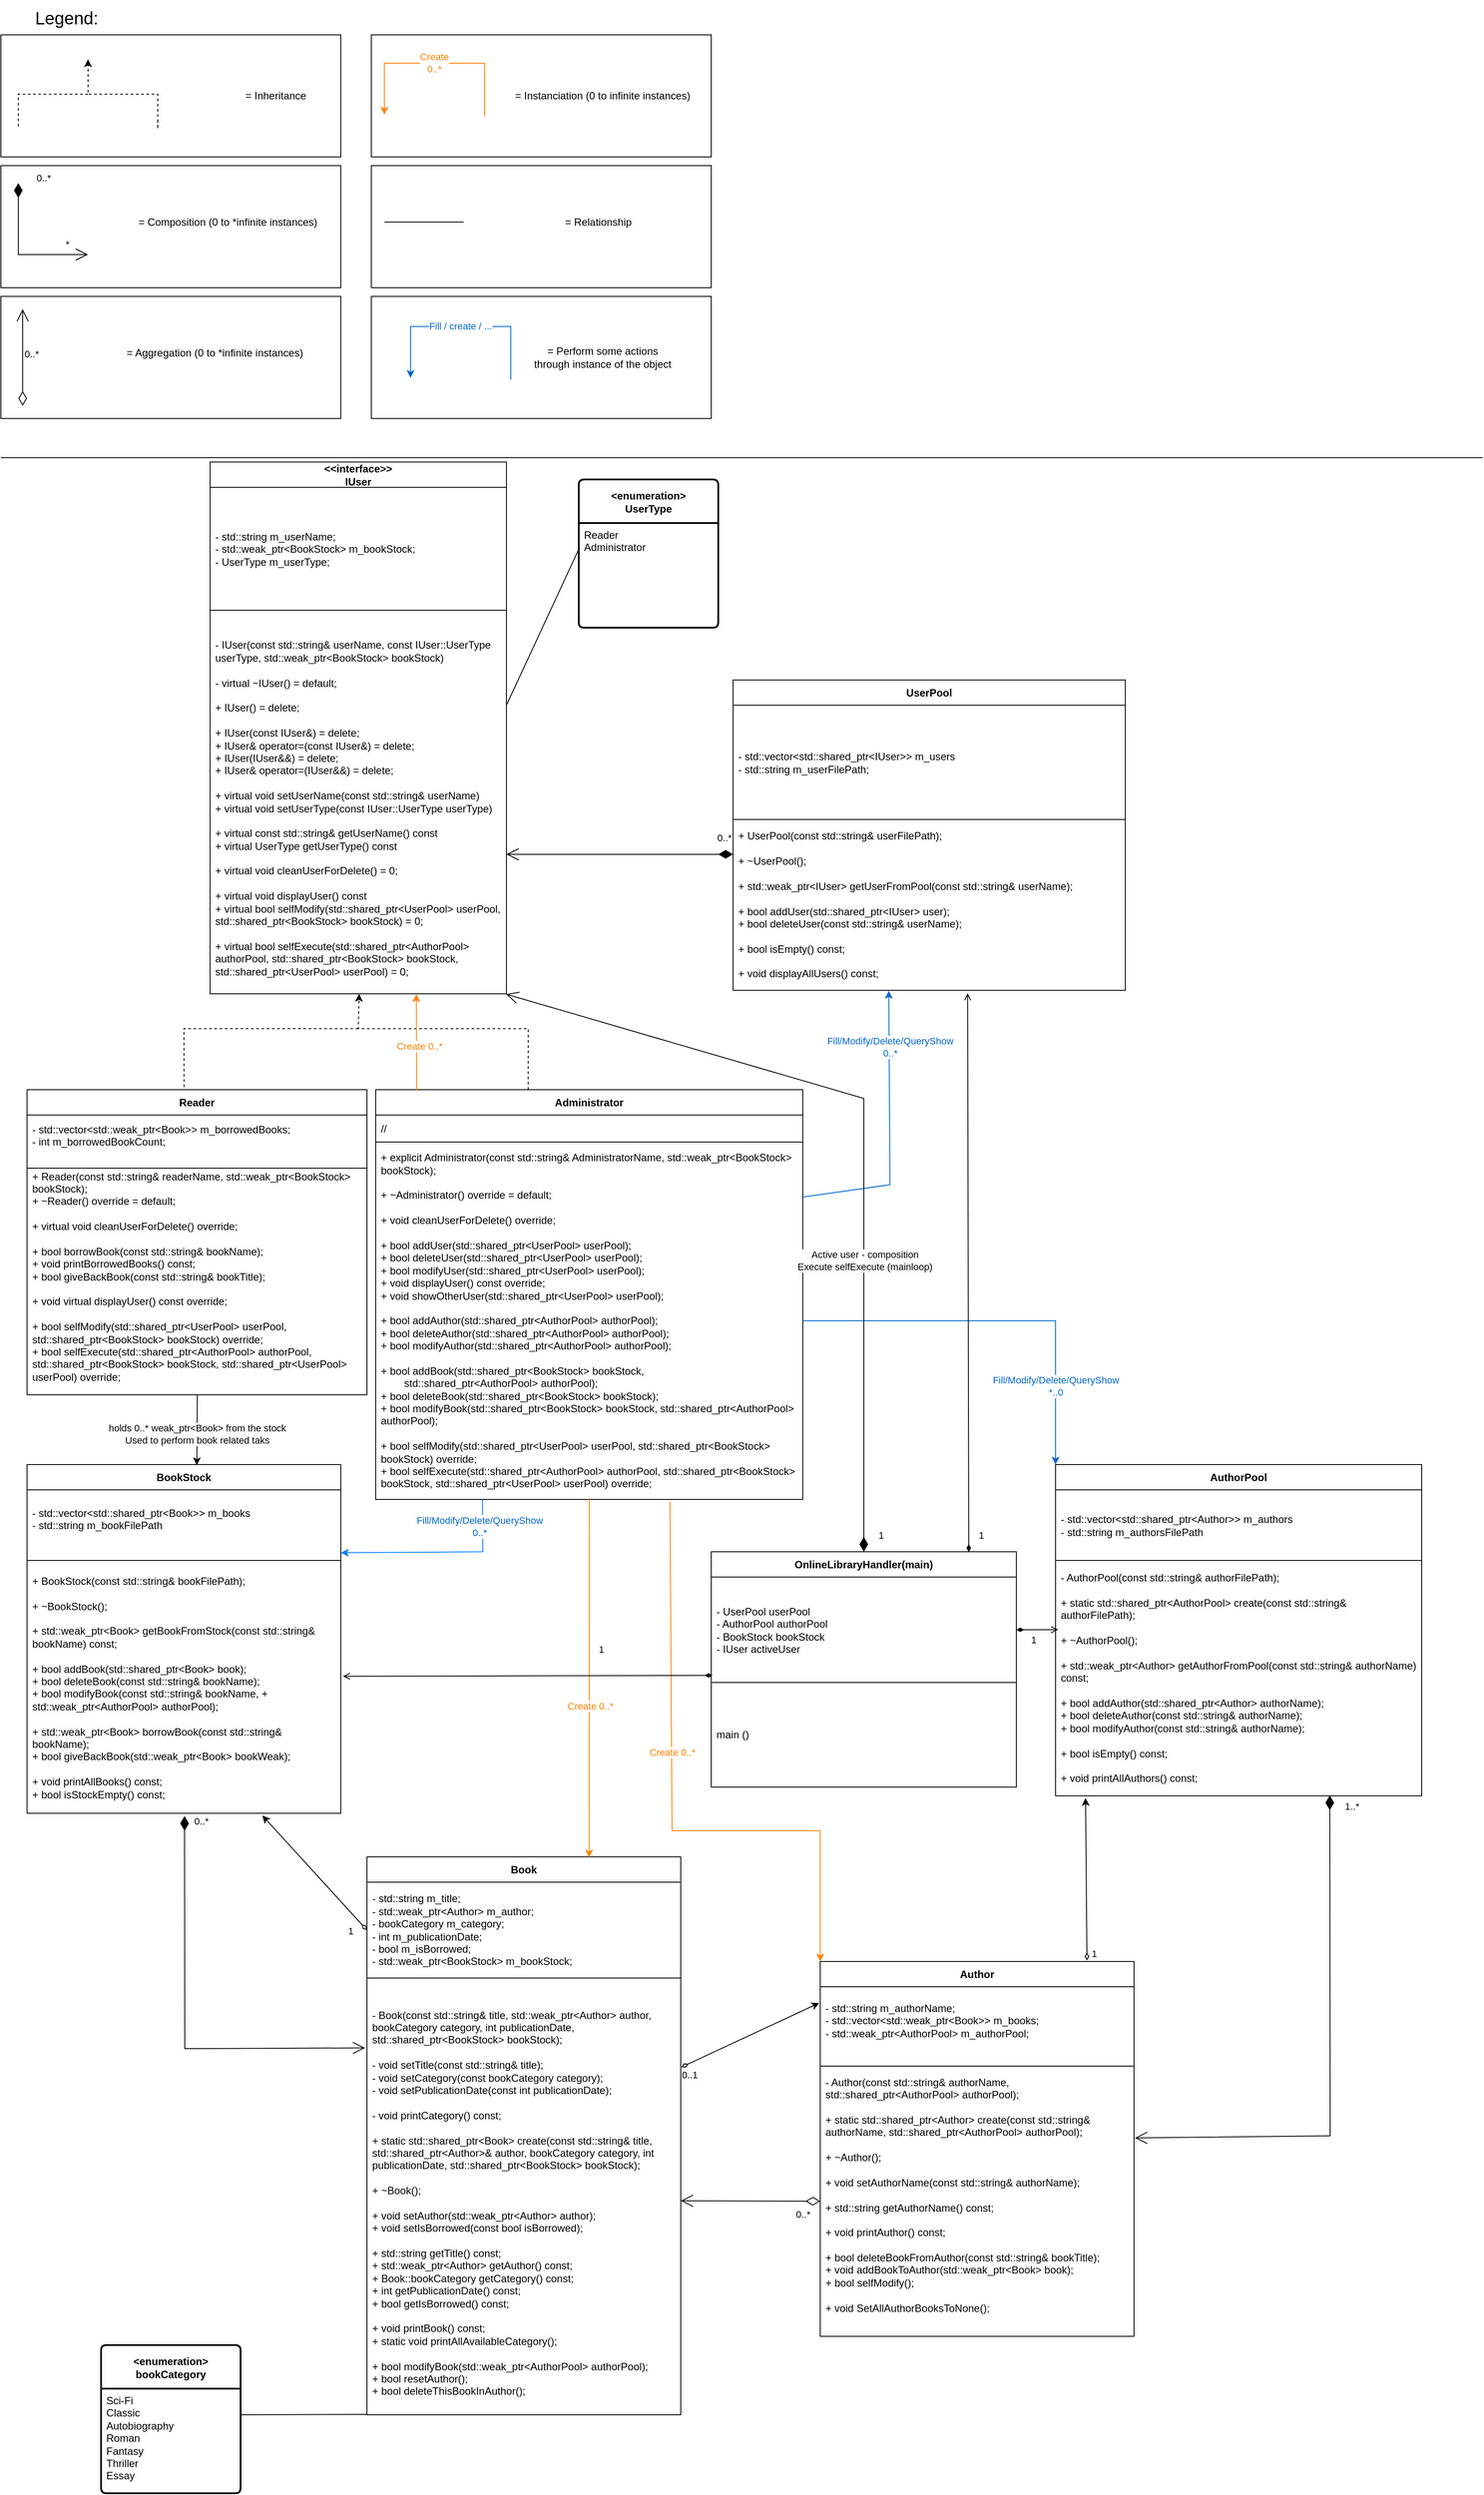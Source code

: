 <mxfile version="28.1.2">
  <diagram name="Page-1" id="cnl19Zu05ogIa-8aHU8F">
    <mxGraphModel dx="872" dy="2024" grid="1" gridSize="10" guides="1" tooltips="1" connect="1" arrows="1" fold="1" page="1" pageScale="1" pageWidth="850" pageHeight="1100" math="0" shadow="0">
      <root>
        <mxCell id="0" />
        <mxCell id="1" parent="0" />
        <mxCell id="HNg3gGWHc3ooryUhJboP-114" value="" style="rounded=0;whiteSpace=wrap;html=1;" parent="1" vertex="1">
          <mxGeometry x="850" y="-760" width="390" height="140" as="geometry" />
        </mxCell>
        <mxCell id="HNg3gGWHc3ooryUhJboP-102" value="" style="rounded=0;whiteSpace=wrap;html=1;" parent="1" vertex="1">
          <mxGeometry x="850" y="-910" width="390" height="140" as="geometry" />
        </mxCell>
        <mxCell id="HNg3gGWHc3ooryUhJboP-97" value="" style="rounded=0;whiteSpace=wrap;html=1;" parent="1" vertex="1">
          <mxGeometry x="1275" y="-1060" width="390" height="140" as="geometry" />
        </mxCell>
        <mxCell id="HNg3gGWHc3ooryUhJboP-95" value="" style="rounded=0;whiteSpace=wrap;html=1;" parent="1" vertex="1">
          <mxGeometry x="850" y="-1060" width="390" height="140" as="geometry" />
        </mxCell>
        <mxCell id="HNg3gGWHc3ooryUhJboP-1" value="Book" style="swimlane;fontStyle=1;align=center;verticalAlign=middle;childLayout=stackLayout;horizontal=1;startSize=29;horizontalStack=0;resizeParent=1;resizeParentMax=0;resizeLast=0;collapsible=0;marginBottom=0;html=1;whiteSpace=wrap;" parent="1" vertex="1">
          <mxGeometry x="1270" y="1030" width="360" height="640" as="geometry" />
        </mxCell>
        <mxCell id="HNg3gGWHc3ooryUhJboP-2" value="&lt;div&gt;&lt;span style=&quot;white-space: normal;&quot;&gt;- std::string m_title;&lt;/span&gt;&lt;/div&gt;&lt;div&gt;&lt;span style=&quot;white-space: normal;&quot;&gt;- std::weak_ptr&amp;lt;Author&amp;gt; m_author;&lt;/span&gt;&lt;/div&gt;&lt;div&gt;&lt;span style=&quot;white-space: normal;&quot;&gt;- bookCategory m_category;&lt;/span&gt;&lt;/div&gt;&lt;div&gt;&lt;span style=&quot;white-space: normal;&quot;&gt;- int m_publicationDate;&lt;/span&gt;&lt;/div&gt;&lt;div&gt;&lt;span style=&quot;white-space: normal;&quot;&gt;- bool m_isBorrowed;&lt;/span&gt;&lt;/div&gt;&lt;div&gt;&lt;span style=&quot;white-space: normal;&quot;&gt;- std::weak_ptr&amp;lt;BookStock&amp;gt; m_bookStock;&lt;/span&gt;&lt;/div&gt;" style="text;html=1;strokeColor=default;fillColor=none;align=left;verticalAlign=middle;spacingLeft=4;spacingRight=4;overflow=hidden;rotatable=0;points=[[0,0.5],[1,0.5]];portConstraint=eastwest;whiteSpace=wrap;" parent="HNg3gGWHc3ooryUhJboP-1" vertex="1">
          <mxGeometry y="29" width="360" height="110" as="geometry" />
        </mxCell>
        <mxCell id="HNg3gGWHc3ooryUhJboP-3" value="&lt;div&gt;&lt;div&gt;&lt;br&gt;&lt;/div&gt;&lt;div&gt;-&amp;nbsp;&lt;span style=&quot;background-color: transparent; color: light-dark(rgb(0, 0, 0), rgb(255, 255, 255));&quot;&gt;Book(const std::string&amp;amp; title, std::weak_ptr&amp;lt;Author&amp;gt; author, bookCategory category, int publicationDate, std::shared_ptr&amp;lt;BookStock&amp;gt; bookStock);&lt;/span&gt;&lt;/div&gt;&lt;div&gt;&lt;br&gt;&lt;/div&gt;&lt;div&gt;-&amp;nbsp;&lt;span style=&quot;background-color: transparent; color: light-dark(rgb(0, 0, 0), rgb(255, 255, 255));&quot;&gt;void setTitle(const std::string&amp;amp; title);&lt;/span&gt;&lt;/div&gt;&lt;div&gt;&lt;span style=&quot;white-space: normal;&quot;&gt;- void setCategory(const bookCategory category);&lt;/span&gt;&lt;/div&gt;&lt;div&gt;&lt;span style=&quot;white-space: normal;&quot;&gt;- void setPublicationDate(const int publicationDate);&lt;/span&gt;&lt;/div&gt;&lt;div&gt;&lt;br&gt;&lt;/div&gt;&lt;div&gt;&lt;span style=&quot;background-color: transparent; color: light-dark(rgb(0, 0, 0), rgb(255, 255, 255));&quot;&gt;- void printCategory() const;&lt;/span&gt;&lt;/div&gt;&lt;/div&gt;&lt;div&gt;&lt;br&gt;&lt;div&gt;+ static std::shared_ptr&amp;lt;Book&amp;gt; create(const std::string&amp;amp; title, std::shared_ptr&amp;lt;Author&amp;gt;&amp;amp; author, bookCategory category, int publicationDate, std::shared_ptr&amp;lt;BookStock&amp;gt; bookStock);&lt;/div&gt;&lt;div&gt;&lt;br&gt;&lt;/div&gt;&lt;div&gt;+ ~Book();&lt;/div&gt;&lt;div&gt;&lt;br&gt;&lt;/div&gt;&lt;div&gt;+ void setAuthor(std::weak_ptr&amp;lt;Author&amp;gt; author);&lt;/div&gt;&lt;div&gt;+ void setIsBorrowed(const bool isBorrowed);&lt;/div&gt;&lt;div&gt;&lt;br&gt;&lt;/div&gt;&lt;div&gt;+ std::string getTitle() const;&lt;/div&gt;&lt;div&gt;+ std::weak_ptr&amp;lt;Author&amp;gt; getAuthor() const;&lt;/div&gt;&lt;div&gt;+ Book::bookCategory getCategory() const;&lt;/div&gt;&lt;div&gt;+ int getPublicationDate() const;&lt;/div&gt;&lt;div&gt;+ bool getIsBorrowed() const;&lt;/div&gt;&lt;div&gt;&lt;br&gt;&lt;/div&gt;&lt;div&gt;&lt;span style=&quot;background-color: transparent; color: light-dark(rgb(0, 0, 0), rgb(255, 255, 255));&quot;&gt;+ void printBook() const;&lt;/span&gt;&lt;/div&gt;&lt;div&gt;+ static void printAllAvailableCategory();&lt;/div&gt;&lt;div&gt;&lt;span style=&quot;white-space: pre; white-space: normal;&quot;&gt;&#x9;&lt;/span&gt;&lt;/div&gt;&lt;div&gt;&lt;br&gt;&lt;/div&gt;&lt;div&gt;+ bool modifyBook(std::weak_ptr&amp;lt;AuthorPool&amp;gt; authorPool);&lt;/div&gt;&lt;div&gt;+ bool resetAuthor();&lt;/div&gt;&lt;div&gt;+ bool deleteThisBookInAuthor();&lt;/div&gt;&lt;/div&gt;" style="text;html=1;strokeColor=none;fillColor=none;align=left;verticalAlign=middle;spacingLeft=4;spacingRight=4;overflow=hidden;rotatable=0;points=[[0,0.5],[1,0.5]];portConstraint=eastwest;whiteSpace=wrap;" parent="HNg3gGWHc3ooryUhJboP-1" vertex="1">
          <mxGeometry y="139" width="360" height="501" as="geometry" />
        </mxCell>
        <mxCell id="HNg3gGWHc3ooryUhJboP-10" value="&lt;span style=&quot;font-size: 12px; font-weight: 700;&quot;&gt;&amp;lt;enumeration&amp;gt;&lt;/span&gt;&lt;div style=&quot;font-size: 12px; font-weight: 700;&quot;&gt;bookCategory&lt;/div&gt;" style="swimlane;childLayout=stackLayout;horizontal=1;startSize=50;horizontalStack=0;rounded=1;fontSize=14;fontStyle=0;strokeWidth=2;resizeParent=0;resizeLast=1;shadow=0;dashed=0;align=center;arcSize=4;whiteSpace=wrap;html=1;" parent="1" vertex="1">
          <mxGeometry x="965" y="1590" width="160" height="170" as="geometry" />
        </mxCell>
        <mxCell id="HNg3gGWHc3ooryUhJboP-11" value="Sci-Fi&lt;div&gt;Classic&lt;/div&gt;&lt;div&gt;Autobiography&lt;/div&gt;&lt;div&gt;Roman&lt;/div&gt;&lt;div&gt;Fantasy&lt;/div&gt;&lt;div&gt;Thriller&lt;/div&gt;&lt;div&gt;Essay&lt;/div&gt;" style="align=left;strokeColor=none;fillColor=none;spacingLeft=4;spacingRight=4;fontSize=12;verticalAlign=top;resizable=0;rotatable=0;part=1;html=1;whiteSpace=wrap;" parent="HNg3gGWHc3ooryUhJboP-10" vertex="1">
          <mxGeometry y="50" width="160" height="120" as="geometry" />
        </mxCell>
        <mxCell id="HNg3gGWHc3ooryUhJboP-15" value="" style="endArrow=none;html=1;rounded=0;exitX=-0.001;exitY=0.999;exitDx=0;exitDy=0;exitPerimeter=0;entryX=1;entryY=0.25;entryDx=0;entryDy=0;" parent="1" source="HNg3gGWHc3ooryUhJboP-3" target="HNg3gGWHc3ooryUhJboP-11" edge="1">
          <mxGeometry width="50" height="50" relative="1" as="geometry">
            <mxPoint x="2090" y="1670" as="sourcePoint" />
            <mxPoint x="2090" y="1284" as="targetPoint" />
          </mxGeometry>
        </mxCell>
        <mxCell id="HNg3gGWHc3ooryUhJboP-17" value="Author" style="swimlane;fontStyle=1;align=center;verticalAlign=middle;childLayout=stackLayout;horizontal=1;startSize=29;horizontalStack=0;resizeParent=1;resizeParentMax=0;resizeLast=0;collapsible=0;marginBottom=0;html=1;whiteSpace=wrap;" parent="1" vertex="1">
          <mxGeometry x="1790" y="1150" width="360" height="430" as="geometry" />
        </mxCell>
        <mxCell id="HNg3gGWHc3ooryUhJboP-18" value="&lt;div&gt;&lt;span style=&quot;background-color: transparent;&quot;&gt;&lt;div style=&quot;&quot;&gt;&lt;span style=&quot;white-space: normal;&quot;&gt;- std::string m_authorName;&lt;/span&gt;&lt;/div&gt;&lt;div style=&quot;&quot;&gt;&lt;span style=&quot;white-space: normal;&quot;&gt;- std::vector&amp;lt;std::weak_ptr&amp;lt;Book&amp;gt;&amp;gt; m_books;&lt;/span&gt;&lt;/div&gt;&lt;div style=&quot;&quot;&gt;&lt;span style=&quot;white-space: normal;&quot;&gt;- std::weak_ptr&amp;lt;AuthorPool&amp;gt; m_authorPool;&lt;/span&gt;&lt;/div&gt;&lt;div style=&quot;color: light-dark(rgb(0, 0, 0), rgb(255, 255, 255));&quot;&gt;&lt;br&gt;&lt;/div&gt;&lt;/span&gt;&lt;/div&gt;" style="text;html=1;strokeColor=default;fillColor=none;align=left;verticalAlign=middle;spacingLeft=4;spacingRight=4;overflow=hidden;rotatable=0;points=[[0,0.5],[1,0.5]];portConstraint=eastwest;whiteSpace=wrap;" parent="HNg3gGWHc3ooryUhJboP-17" vertex="1">
          <mxGeometry y="29" width="360" height="91" as="geometry" />
        </mxCell>
        <mxCell id="HNg3gGWHc3ooryUhJboP-19" value="&lt;div&gt;&lt;div&gt;&lt;span style=&quot;white-space: normal;&quot;&gt;- Author(const std::string&amp;amp; authorName, std::shared_ptr&amp;lt;AuthorPool&amp;gt; authorPool);&lt;/span&gt;&lt;/div&gt;&lt;/div&gt;&lt;div&gt;&lt;br&gt;&lt;/div&gt;&lt;div&gt;&lt;div&gt;&lt;span style=&quot;background-color: transparent; color: light-dark(rgb(0, 0, 0), rgb(255, 255, 255));&quot;&gt;+ static std::shared_ptr&amp;lt;Author&amp;gt; create(const std::string&amp;amp; authorName, std::shared_ptr&amp;lt;AuthorPool&amp;gt; authorPool);&lt;/span&gt;&lt;/div&gt;&lt;div&gt;&lt;br&gt;&lt;/div&gt;&lt;div&gt;&lt;span style=&quot;background-color: transparent; color: light-dark(rgb(0, 0, 0), rgb(255, 255, 255));&quot;&gt;+ ~Author();&lt;/span&gt;&lt;/div&gt;&lt;div&gt;&lt;br&gt;&lt;/div&gt;&lt;div&gt;&lt;span style=&quot;white-space: normal;&quot;&gt;+ void setAuthorName(const std::string&amp;amp; authorName);&lt;/span&gt;&lt;/div&gt;&lt;div&gt;&lt;br&gt;&lt;/div&gt;&lt;div&gt;+&amp;nbsp;&lt;span style=&quot;background-color: transparent; color: light-dark(rgb(0, 0, 0), rgb(255, 255, 255));&quot;&gt;std::string getAuthorName() const;&lt;/span&gt;&lt;/div&gt;&lt;div&gt;&lt;br&gt;&lt;/div&gt;&lt;div&gt;&lt;span style=&quot;background-color: transparent; color: light-dark(rgb(0, 0, 0), rgb(255, 255, 255));&quot;&gt;+ void printAuthor() const;&lt;/span&gt;&lt;/div&gt;&lt;div&gt;&lt;br&gt;&lt;/div&gt;&lt;div&gt;&lt;span style=&quot;background-color: transparent; color: light-dark(rgb(0, 0, 0), rgb(255, 255, 255));&quot;&gt;+ bool deleteBookFromAuthor(const std::string&amp;amp; bookTitle);&lt;br&gt;&lt;/span&gt;&lt;span style=&quot;background-color: transparent; color: light-dark(rgb(0, 0, 0), rgb(255, 255, 255));&quot;&gt;+ void addBookToAuthor(std::weak_ptr&amp;lt;Book&amp;gt; book);&lt;/span&gt;&lt;/div&gt;&lt;div&gt;&lt;span style=&quot;white-space: normal;&quot;&gt;+ bool selfModify();&lt;/span&gt;&lt;/div&gt;&lt;div&gt;&lt;br&gt;&lt;/div&gt;&lt;div&gt;&lt;span style=&quot;background-color: transparent; color: light-dark(rgb(0, 0, 0), rgb(255, 255, 255));&quot;&gt;+ void SetAllAuthorBooksToNone();&lt;/span&gt;&lt;/div&gt;&lt;/div&gt;&lt;div&gt;&lt;div&gt;&lt;div&gt;&lt;br&gt;&lt;/div&gt;&lt;/div&gt;&lt;/div&gt;" style="text;html=1;strokeColor=none;fillColor=none;align=left;verticalAlign=middle;spacingLeft=4;spacingRight=4;overflow=hidden;rotatable=0;points=[[0,0.5],[1,0.5]];portConstraint=eastwest;whiteSpace=wrap;" parent="HNg3gGWHc3ooryUhJboP-17" vertex="1">
          <mxGeometry y="120" width="360" height="310" as="geometry" />
        </mxCell>
        <mxCell id="HNg3gGWHc3ooryUhJboP-24" value="" style="endArrow=classic;html=1;rounded=0;entryX=-0.003;entryY=0.204;entryDx=0;entryDy=0;exitX=1.002;exitY=0.204;exitDx=0;exitDy=0;exitPerimeter=0;entryPerimeter=0;startArrow=diamondThin;startFill=0;" parent="1" source="HNg3gGWHc3ooryUhJboP-3" target="HNg3gGWHc3ooryUhJboP-18" edge="1">
          <mxGeometry width="50" height="50" relative="1" as="geometry">
            <mxPoint x="1800" y="1550" as="sourcePoint" />
            <mxPoint x="1850" y="1500" as="targetPoint" />
          </mxGeometry>
        </mxCell>
        <mxCell id="HNg3gGWHc3ooryUhJboP-25" value="0..1" style="edgeLabel;html=1;align=center;verticalAlign=middle;resizable=0;points=[];" parent="HNg3gGWHc3ooryUhJboP-24" vertex="1" connectable="0">
          <mxGeometry x="0.019" y="2" relative="1" as="geometry">
            <mxPoint x="-71" y="48" as="offset" />
          </mxGeometry>
        </mxCell>
        <mxCell id="HNg3gGWHc3ooryUhJboP-26" value="&lt;div&gt;&lt;br&gt;&lt;/div&gt;&lt;div&gt;&lt;br&gt;&lt;/div&gt;" style="endArrow=open;html=1;endSize=12;startArrow=diamondThin;startSize=14;startFill=0;align=left;verticalAlign=bottom;rounded=0;exitX=0;exitY=0.5;exitDx=0;exitDy=0;entryX=1;entryY=0.51;entryDx=0;entryDy=0;entryPerimeter=0;" parent="1" source="HNg3gGWHc3ooryUhJboP-19" target="HNg3gGWHc3ooryUhJboP-3" edge="1">
          <mxGeometry x="-1" y="3" relative="1" as="geometry">
            <mxPoint x="1808.72" y="1640.35" as="sourcePoint" />
            <mxPoint x="1630" y="1800.507" as="targetPoint" />
          </mxGeometry>
        </mxCell>
        <mxCell id="HNg3gGWHc3ooryUhJboP-111" value="0..*" style="edgeLabel;html=1;align=center;verticalAlign=middle;resizable=0;points=[];" parent="HNg3gGWHc3ooryUhJboP-26" vertex="1" connectable="0">
          <mxGeometry x="0.079" y="1" relative="1" as="geometry">
            <mxPoint x="66" y="14" as="offset" />
          </mxGeometry>
        </mxCell>
        <mxCell id="HNg3gGWHc3ooryUhJboP-28" value="&amp;lt;&amp;lt;interface&amp;gt;&amp;gt;&lt;br&gt;IUser" style="swimlane;fontStyle=1;align=center;verticalAlign=middle;childLayout=stackLayout;horizontal=1;startSize=29;horizontalStack=0;resizeParent=1;resizeParentMax=0;resizeLast=0;collapsible=0;marginBottom=0;html=1;whiteSpace=wrap;" parent="1" vertex="1">
          <mxGeometry x="1090" y="-570" width="340" height="610" as="geometry" />
        </mxCell>
        <mxCell id="HNg3gGWHc3ooryUhJboP-29" value="&lt;div&gt;&lt;span style=&quot;background-color: transparent;&quot;&gt;&lt;div style=&quot;&quot;&gt;- std::string m_userName;&lt;/div&gt;&lt;div style=&quot;&quot;&gt;- std::weak_ptr&amp;lt;BookStock&amp;gt; m_bookStock;&lt;/div&gt;&lt;div style=&quot;&quot;&gt;- UserType m_userType;&lt;/div&gt;&lt;/span&gt;&lt;/div&gt;" style="text;html=1;strokeColor=default;fillColor=none;align=left;verticalAlign=middle;spacingLeft=4;spacingRight=4;overflow=hidden;rotatable=0;points=[[0,0.5],[1,0.5]];portConstraint=eastwest;whiteSpace=wrap;" parent="HNg3gGWHc3ooryUhJboP-28" vertex="1">
          <mxGeometry y="29" width="340" height="141" as="geometry" />
        </mxCell>
        <mxCell id="HNg3gGWHc3ooryUhJboP-30" value="&lt;div&gt;&lt;br&gt;&lt;/div&gt;&lt;div&gt;&lt;span style=&quot;background-color: transparent; color: light-dark(rgb(0, 0, 0), rgb(255, 255, 255));&quot;&gt;- IUser(const std::string&amp;amp; userName, const IUser::UserType userType, std::weak_ptr&amp;lt;BookStock&amp;gt; bookStock)&lt;/span&gt;&lt;/div&gt;&lt;div&gt;&lt;span style=&quot;background-color: transparent; color: light-dark(rgb(0, 0, 0), rgb(255, 255, 255));&quot;&gt;&lt;br&gt;- virtual ~IUser() = default;&lt;/span&gt;&lt;/div&gt;&lt;div&gt;&lt;span style=&quot;background-color: transparent; color: light-dark(rgb(0, 0, 0), rgb(255, 255, 255));&quot;&gt;&lt;br&gt;+ IUser() = delete;&lt;/span&gt;&lt;/div&gt;&lt;div&gt;&lt;br&gt;&lt;/div&gt;&lt;div&gt;&lt;span style=&quot;background-color: transparent; color: light-dark(rgb(0, 0, 0), rgb(255, 255, 255));&quot;&gt;+ IUser(const IUser&amp;amp;) = delete;&lt;/span&gt;&lt;/div&gt;&lt;div&gt;&lt;span style=&quot;white-space: normal;&quot;&gt;+ IUser&amp;amp; operator=(const IUser&amp;amp;) = delete;&lt;/span&gt;&lt;/div&gt;&lt;div&gt;&lt;span style=&quot;white-space: normal;&quot;&gt;+ IUser(IUser&amp;amp;&amp;amp;) = delete; &lt;br&gt;&lt;/span&gt;&lt;span style=&quot;background-color: transparent; color: light-dark(rgb(0, 0, 0), rgb(255, 255, 255));&quot;&gt;+ IUser&amp;amp; operator=(IUser&amp;amp;&amp;amp;) = delete;&lt;/span&gt;&lt;span style=&quot;white-space: normal;&quot;&gt;&lt;/span&gt;&lt;/div&gt;&lt;div&gt;&lt;span style=&quot;background-color: transparent; color: light-dark(rgb(0, 0, 0), rgb(255, 255, 255));&quot;&gt;&lt;br&gt;+ virtual void setUserName(const std::string&amp;amp; userName)&amp;nbsp;&lt;/span&gt;&lt;/div&gt;&lt;div&gt;&lt;span style=&quot;white-space: normal;&quot;&gt;+ virtual void setUserType(const IUser::UserType userType)&lt;/span&gt;&lt;/div&gt;&lt;div&gt;&lt;span style=&quot;white-space: normal;&quot;&gt;&lt;br&gt;+ virtual const std::string&amp;amp; getUserName() const&lt;/span&gt;&lt;/div&gt;&lt;div&gt;&lt;span style=&quot;white-space: normal;&quot;&gt;+ virtual UserType getUserType() const&amp;nbsp;&lt;/span&gt;&lt;/div&gt;&lt;div&gt;&lt;br&gt;&lt;/div&gt;&lt;div&gt;&lt;span style=&quot;background-color: transparent; color: light-dark(rgb(0, 0, 0), rgb(255, 255, 255));&quot;&gt;+ virtual void cleanUserForDelete() = 0;&lt;/span&gt;&lt;/div&gt;&lt;div&gt;&lt;br&gt;&lt;/div&gt;&lt;div&gt;&lt;span style=&quot;white-space: normal;&quot;&gt;+ virtual void displayUser() const&lt;/span&gt;&lt;/div&gt;&lt;div&gt;&lt;span style=&quot;white-space: normal;&quot;&gt;+ virtual bool selfModify(std::shared_ptr&amp;lt;UserPool&amp;gt; userPool, std::shared_ptr&amp;lt;BookStock&amp;gt; bookStock) = 0;&lt;br&gt;&lt;/span&gt;&lt;br&gt;&lt;span style=&quot;background-color: transparent; color: light-dark(rgb(0, 0, 0), rgb(255, 255, 255));&quot;&gt;+ virtual bool selfExecute(std::shared_ptr&amp;lt;AuthorPool&amp;gt; authorPool, std::shared_ptr&amp;lt;BookStock&amp;gt; bookStock, std::shared_ptr&amp;lt;UserPool&amp;gt; userPool) = 0;&lt;/span&gt;&lt;span style=&quot;white-space: normal;&quot;&gt;&lt;/span&gt;&lt;/div&gt;" style="text;html=1;strokeColor=none;fillColor=none;align=left;verticalAlign=middle;spacingLeft=4;spacingRight=4;overflow=hidden;rotatable=0;points=[[0,0.5],[1,0.5]];portConstraint=eastwest;whiteSpace=wrap;" parent="HNg3gGWHc3ooryUhJboP-28" vertex="1">
          <mxGeometry y="170" width="340" height="440" as="geometry" />
        </mxCell>
        <mxCell id="HNg3gGWHc3ooryUhJboP-33" value="" style="endArrow=classic;html=1;rounded=0;dashed=1;entryX=0.503;entryY=1;entryDx=0;entryDy=0;entryPerimeter=0;exitX=0.357;exitY=0;exitDx=0;exitDy=0;exitPerimeter=0;" parent="1" source="HNg3gGWHc3ooryUhJboP-34" target="HNg3gGWHc3ooryUhJboP-30" edge="1">
          <mxGeometry width="50" height="50" relative="1" as="geometry">
            <mxPoint x="1120" y="240" as="sourcePoint" />
            <mxPoint x="1240" y="60" as="targetPoint" />
            <Array as="points">
              <mxPoint x="1455" y="80" />
              <mxPoint x="1260" y="80" />
            </Array>
          </mxGeometry>
        </mxCell>
        <mxCell id="HNg3gGWHc3ooryUhJboP-34" value="Administrator" style="swimlane;fontStyle=1;align=center;verticalAlign=middle;childLayout=stackLayout;horizontal=1;startSize=29;horizontalStack=0;resizeParent=1;resizeParentMax=0;resizeLast=0;collapsible=0;marginBottom=0;html=1;whiteSpace=wrap;" parent="1" vertex="1">
          <mxGeometry x="1280" y="150" width="490" height="470" as="geometry" />
        </mxCell>
        <mxCell id="HNg3gGWHc3ooryUhJboP-38" value="&lt;div&gt;//&lt;/div&gt;" style="text;html=1;strokeColor=default;fillColor=none;align=left;verticalAlign=middle;spacingLeft=4;spacingRight=4;overflow=hidden;rotatable=0;points=[[0,0.5],[1,0.5]];portConstraint=eastwest;whiteSpace=wrap;" parent="HNg3gGWHc3ooryUhJboP-34" vertex="1">
          <mxGeometry y="29" width="490" height="31" as="geometry" />
        </mxCell>
        <mxCell id="HNg3gGWHc3ooryUhJboP-36" value="&lt;div&gt;&lt;span style=&quot;background-color: transparent; color: light-dark(rgb(0, 0, 0), rgb(255, 255, 255));&quot;&gt;+ explicit Administrator(const std::string&amp;amp; AdministratorName, std::weak_ptr&amp;lt;BookStock&amp;gt; bookStock);&lt;/span&gt;&lt;/div&gt;&lt;div&gt;&lt;br&gt;&lt;/div&gt;&lt;div&gt;&lt;span style=&quot;background-color: transparent; color: light-dark(rgb(0, 0, 0), rgb(255, 255, 255));&quot;&gt;+ ~Administrator() override = default;&lt;/span&gt;&lt;/div&gt;&lt;div&gt;&lt;br&gt;&lt;/div&gt;&lt;div&gt;+&amp;nbsp;&lt;span style=&quot;background-color: transparent; color: light-dark(rgb(0, 0, 0), rgb(255, 255, 255));&quot;&gt;void cleanUserForDelete() override;&lt;/span&gt;&lt;/div&gt;&lt;div&gt;&lt;span style=&quot;white-space: pre; white-space: normal;&quot;&gt;&#x9;&lt;/span&gt;&lt;/div&gt;&lt;div&gt;&lt;br&gt;+&amp;nbsp;&lt;span style=&quot;background-color: transparent; color: light-dark(rgb(0, 0, 0), rgb(255, 255, 255));&quot;&gt;bool addUser(std::shared_ptr&amp;lt;UserPool&amp;gt; userPool);&lt;/span&gt;&lt;/div&gt;&lt;div&gt;&lt;span style=&quot;white-space: normal;&quot;&gt;+ bool deleteUser(std::shared_ptr&amp;lt;UserPool&amp;gt; userPool);&lt;/span&gt;&lt;span style=&quot;background-color: transparent; color: light-dark(rgb(0, 0, 0), rgb(255, 255, 255)); white-space: pre;&quot;&gt;&#x9;&lt;/span&gt;&lt;br&gt;&lt;span style=&quot;background-color: transparent; color: light-dark(rgb(0, 0, 0), rgb(255, 255, 255));&quot;&gt;+ bool modifyUser(std::shared_ptr&amp;lt;UserPool&amp;gt; userPool);&lt;/span&gt;&lt;/div&gt;&lt;div&gt;&lt;span style=&quot;white-space: normal;&quot;&gt;+ void displayUser() const override;&lt;/span&gt;&lt;/div&gt;&lt;div&gt;&lt;span style=&quot;white-space: normal;&quot;&gt;+ void showOtherUser(std::shared_ptr&amp;lt;UserPool&amp;gt; userPool);&lt;/span&gt;&lt;/div&gt;&lt;div&gt;&lt;br&gt;&lt;/div&gt;&lt;div&gt;&lt;span style=&quot;background-color: transparent; color: light-dark(rgb(0, 0, 0), rgb(255, 255, 255));&quot;&gt;+ bool addAuthor(std::shared_ptr&amp;lt;AuthorPool&amp;gt; authorPool);&lt;/span&gt;&lt;/div&gt;&lt;div&gt;&lt;span style=&quot;white-space: normal;&quot;&gt;+ bool deleteAuthor(std::shared_ptr&amp;lt;AuthorPool&amp;gt; authorPool);&lt;/span&gt;&lt;/div&gt;&lt;div&gt;&lt;span style=&quot;white-space: normal;&quot;&gt;+ bool modifyAuthor(std::shared_ptr&amp;lt;AuthorPool&amp;gt; authorPool);&lt;/span&gt;&lt;/div&gt;&lt;div&gt;&lt;br&gt;&lt;span style=&quot;background-color: transparent; color: light-dark(rgb(0, 0, 0), rgb(255, 255, 255));&quot;&gt;+ bool addBook(std::shared_ptr&amp;lt;BookStock&amp;gt; bookStock, &lt;br&gt;&amp;nbsp;&lt;span style=&quot;white-space: pre;&quot;&gt;&#x9;&lt;/span&gt;std::shared_ptr&amp;lt;AuthorPool&amp;gt; authorPool);&lt;/span&gt;&lt;/div&gt;&lt;div&gt;&lt;span style=&quot;white-space: normal;&quot;&gt;+ bool deleteBook(std::shared_ptr&amp;lt;BookStock&amp;gt; bookStock);&lt;/span&gt;&lt;/div&gt;&lt;div&gt;&lt;span style=&quot;white-space: normal;&quot;&gt;+ bool modifyBook(std::shared_ptr&amp;lt;BookStock&amp;gt; bookStock, std::shared_ptr&amp;lt;AuthorPool&amp;gt; authorPool);&lt;/span&gt;&lt;/div&gt;&lt;div&gt;&lt;br&gt;&lt;span style=&quot;background-color: transparent; color: light-dark(rgb(0, 0, 0), rgb(255, 255, 255));&quot;&gt;+ bool selfModify(std::shared_ptr&amp;lt;UserPool&amp;gt; userPool, std::shared_ptr&amp;lt;BookStock&amp;gt; bookStock) override;&lt;/span&gt;&lt;/div&gt;&lt;div&gt;&lt;span style=&quot;white-space: normal;&quot;&gt;+ bool selfExecute(std::shared_ptr&amp;lt;AuthorPool&amp;gt; authorPool, std::shared_ptr&amp;lt;BookStock&amp;gt; bookStock, std::shared_ptr&amp;lt;UserPool&amp;gt; userPool) override;&lt;/span&gt;&lt;/div&gt;" style="text;html=1;strokeColor=none;fillColor=none;align=left;verticalAlign=middle;spacingLeft=4;spacingRight=4;overflow=hidden;rotatable=0;points=[[0,0.5],[1,0.5]];portConstraint=eastwest;whiteSpace=wrap;" parent="HNg3gGWHc3ooryUhJboP-34" vertex="1">
          <mxGeometry y="60" width="490" height="410" as="geometry" />
        </mxCell>
        <mxCell id="HNg3gGWHc3ooryUhJboP-37" value="Reader" style="swimlane;fontStyle=1;align=center;verticalAlign=middle;childLayout=stackLayout;horizontal=1;startSize=29;horizontalStack=0;resizeParent=1;resizeParentMax=0;resizeLast=0;collapsible=0;marginBottom=0;html=1;whiteSpace=wrap;" parent="1" vertex="1">
          <mxGeometry x="880" y="150" width="390" height="350" as="geometry" />
        </mxCell>
        <mxCell id="vW5HuOTTJ0uYs6iy90tC-15" value="&lt;div&gt;&lt;div&gt;&lt;span style=&quot;white-space: normal;&quot;&gt;- std::vector&amp;lt;std::weak_ptr&amp;lt;Book&amp;gt;&amp;gt; m_borrowedBooks;&lt;/span&gt;&lt;/div&gt;&lt;div&gt;&lt;span style=&quot;white-space: normal;&quot;&gt;- int m_borrowedBookCount;&lt;/span&gt;&lt;/div&gt;&lt;/div&gt;&lt;div&gt;&lt;br&gt;&lt;/div&gt;" style="text;html=1;strokeColor=default;fillColor=none;align=left;verticalAlign=middle;spacingLeft=4;spacingRight=4;overflow=hidden;rotatable=0;points=[[0,0.5],[1,0.5]];portConstraint=eastwest;whiteSpace=wrap;" parent="HNg3gGWHc3ooryUhJboP-37" vertex="1">
          <mxGeometry y="29" width="390" height="61" as="geometry" />
        </mxCell>
        <mxCell id="HNg3gGWHc3ooryUhJboP-39" value="&lt;div&gt;&lt;div&gt;&lt;span style=&quot;background-color: transparent; color: light-dark(rgb(0, 0, 0), rgb(255, 255, 255));&quot;&gt;+ Reader(const std::string&amp;amp; readerName, std::weak_ptr&amp;lt;BookStock&amp;gt; bookStock);&lt;/span&gt;&lt;/div&gt;&lt;div&gt;&lt;span style=&quot;white-space: pre; white-space: normal;&quot;&gt;&#x9;&lt;/span&gt;&lt;/div&gt;&lt;div&gt;+&amp;nbsp;&lt;span style=&quot;background-color: transparent; color: light-dark(rgb(0, 0, 0), rgb(255, 255, 255));&quot;&gt;~Reader() override = default;&lt;/span&gt;&lt;/div&gt;&lt;div&gt;&lt;span style=&quot;white-space: pre; white-space: normal;&quot;&gt;&#x9;&lt;/span&gt;&lt;/div&gt;&lt;div&gt;&lt;br&gt;+&amp;nbsp;&lt;span style=&quot;background-color: transparent; color: light-dark(rgb(0, 0, 0), rgb(255, 255, 255));&quot;&gt;virtual void cleanUserForDelete() override;&lt;/span&gt;&lt;/div&gt;&lt;div&gt;&lt;br&gt;&lt;/div&gt;&lt;div&gt;&lt;span style=&quot;background-color: transparent; color: light-dark(rgb(0, 0, 0), rgb(255, 255, 255));&quot;&gt;+ bool borrowBook(const std::string&amp;amp; bookName);&lt;/span&gt;&lt;/div&gt;&lt;div&gt;&lt;span style=&quot;white-space: normal;&quot;&gt;+ void printBorrowedBooks() const;&lt;/span&gt;&lt;/div&gt;&lt;div&gt;&lt;span style=&quot;white-space: normal;&quot;&gt;+ bool giveBackBook(const std::string&amp;amp; bookTitle);&lt;/span&gt;&lt;/div&gt;&lt;div&gt;&lt;br&gt;&lt;/div&gt;&lt;div&gt;&lt;span style=&quot;white-space: normal;&quot;&gt;+ void virtual displayUser() const override;&lt;/span&gt;&lt;/div&gt;&lt;div&gt;&lt;br&gt;&lt;/div&gt;&lt;div&gt;&lt;span style=&quot;white-space: normal;&quot;&gt;+ bool selfModify(std::shared_ptr&amp;lt;UserPool&amp;gt; userPool, std::shared_ptr&amp;lt;BookStock&amp;gt; bookStock) override;&lt;/span&gt;&lt;/div&gt;&lt;div&gt;&lt;span style=&quot;white-space: normal;&quot;&gt;+ bool selfExecute(std::shared_ptr&amp;lt;AuthorPool&amp;gt; authorPool, std::shared_ptr&amp;lt;BookStock&amp;gt; bookStock, std::shared_ptr&amp;lt;UserPool&amp;gt; userPool) override;&lt;br&gt;&lt;/span&gt;&lt;/div&gt;&lt;/div&gt;&lt;div&gt;&lt;br&gt;&lt;/div&gt;" style="text;html=1;strokeColor=none;fillColor=none;align=left;verticalAlign=middle;spacingLeft=4;spacingRight=4;overflow=hidden;rotatable=0;points=[[0,0.5],[1,0.5]];portConstraint=eastwest;whiteSpace=wrap;" parent="HNg3gGWHc3ooryUhJboP-37" vertex="1">
          <mxGeometry y="90" width="390" height="260" as="geometry" />
        </mxCell>
        <mxCell id="HNg3gGWHc3ooryUhJboP-40" value="" style="endArrow=none;dashed=1;html=1;rounded=0;entryX=0.462;entryY=-0.001;entryDx=0;entryDy=0;entryPerimeter=0;" parent="1" target="HNg3gGWHc3ooryUhJboP-37" edge="1">
          <mxGeometry width="50" height="50" relative="1" as="geometry">
            <mxPoint x="1260" y="80" as="sourcePoint" />
            <mxPoint x="1450" y="80" as="targetPoint" />
            <Array as="points">
              <mxPoint x="1060" y="80" />
            </Array>
          </mxGeometry>
        </mxCell>
        <mxCell id="HNg3gGWHc3ooryUhJboP-44" value="" style="endArrow=classic;html=1;rounded=0;exitX=0.096;exitY=0.003;exitDx=0;exitDy=0;exitPerimeter=0;entryX=0.696;entryY=1.001;entryDx=0;entryDy=0;entryPerimeter=0;strokeColor=#FF8000;" parent="1" source="HNg3gGWHc3ooryUhJboP-34" target="HNg3gGWHc3ooryUhJboP-30" edge="1">
          <mxGeometry width="50" height="50" relative="1" as="geometry">
            <mxPoint x="1298.39" y="91.05" as="sourcePoint" />
            <mxPoint x="1221.46" y="90.0" as="targetPoint" />
          </mxGeometry>
        </mxCell>
        <mxCell id="HNg3gGWHc3ooryUhJboP-45" value="&lt;font style=&quot;color: rgb(255, 128, 0);&quot;&gt;Create 0..*&lt;/font&gt;" style="edgeLabel;html=1;align=center;verticalAlign=middle;resizable=0;points=[];" parent="HNg3gGWHc3ooryUhJboP-44" vertex="1" connectable="0">
          <mxGeometry x="0.108" y="-1" relative="1" as="geometry">
            <mxPoint x="2" y="10" as="offset" />
          </mxGeometry>
        </mxCell>
        <mxCell id="HNg3gGWHc3ooryUhJboP-56" value="BookStock" style="swimlane;fontStyle=1;align=center;verticalAlign=middle;childLayout=stackLayout;horizontal=1;startSize=29;horizontalStack=0;resizeParent=1;resizeParentMax=0;resizeLast=0;collapsible=0;marginBottom=0;html=1;whiteSpace=wrap;" parent="1" vertex="1">
          <mxGeometry x="880" y="580" width="360" height="400" as="geometry" />
        </mxCell>
        <mxCell id="HNg3gGWHc3ooryUhJboP-57" value="- std::vector&amp;lt;std::shared_ptr&amp;lt;Book&amp;gt;&amp;gt; m_books&lt;div&gt;- std::string m_bookFilePath&lt;/div&gt;&lt;div&gt;&lt;br&gt;&lt;/div&gt;" style="text;html=1;strokeColor=default;fillColor=none;align=left;verticalAlign=middle;spacingLeft=4;spacingRight=4;overflow=hidden;rotatable=0;points=[[0,0.5],[1,0.5]];portConstraint=eastwest;whiteSpace=wrap;" parent="HNg3gGWHc3ooryUhJboP-56" vertex="1">
          <mxGeometry y="29" width="360" height="81" as="geometry" />
        </mxCell>
        <mxCell id="HNg3gGWHc3ooryUhJboP-58" value="&lt;div&gt;&lt;div&gt;&lt;br&gt;&lt;/div&gt;&lt;div&gt;+ BookStock(const std::string&amp;amp; bookFilePath);&lt;/div&gt;&lt;div&gt;&lt;br&gt;&lt;/div&gt;&lt;div&gt;&lt;span style=&quot;background-color: transparent; color: light-dark(rgb(0, 0, 0), rgb(255, 255, 255));&quot;&gt;+ ~BookStock();&lt;/span&gt;&lt;/div&gt;&lt;div&gt;&lt;br&gt;&lt;/div&gt;&lt;div&gt;+ std::weak_ptr&amp;lt;Book&amp;gt; getBookFromStock(const std::string&amp;amp; bookName) const;&lt;/div&gt;&lt;div&gt;&lt;span style=&quot;background-color: transparent; color: light-dark(rgb(0, 0, 0), rgb(255, 255, 255));&quot;&gt;&lt;br&gt;+ bool addBook(std::shared_ptr&amp;lt;Book&amp;gt; book);&lt;/span&gt;&lt;/div&gt;&lt;div&gt;+ bool deleteBook(const std::string&amp;amp; bookName);&lt;/div&gt;&lt;div&gt;+ bool modifyBook(const std::string&amp;amp; bookName, + std::weak_ptr&amp;lt;AuthorPool&amp;gt; authorPool);&lt;/div&gt;&lt;div&gt;&lt;br&gt;&lt;/div&gt;&lt;div&gt;+ std::weak_ptr&amp;lt;Book&amp;gt; borrowBook(const std::string&amp;amp; bookName);&lt;/div&gt;&lt;div&gt;+ bool giveBackBook(std::weak_ptr&amp;lt;Book&amp;gt; bookWeak);&lt;/div&gt;&lt;div&gt;&lt;br&gt;&lt;/div&gt;&lt;div&gt;+ void printAllBooks() const;&lt;/div&gt;&lt;div&gt;+ bool isStockEmpty() const;&lt;/div&gt;&lt;/div&gt;&lt;div&gt;&lt;br&gt;&lt;/div&gt;" style="text;html=1;strokeColor=none;fillColor=none;align=left;verticalAlign=middle;spacingLeft=4;spacingRight=4;overflow=hidden;rotatable=0;points=[[0,0.5],[1,0.5]];portConstraint=eastwest;whiteSpace=wrap;" parent="HNg3gGWHc3ooryUhJboP-56" vertex="1">
          <mxGeometry y="110" width="360" height="290" as="geometry" />
        </mxCell>
        <mxCell id="HNg3gGWHc3ooryUhJboP-59" value="" style="endArrow=classic;html=1;rounded=0;entryX=0.541;entryY=0.002;entryDx=0;entryDy=0;exitX=0.501;exitY=1.001;exitDx=0;exitDy=0;exitPerimeter=0;entryPerimeter=0;" parent="1" source="HNg3gGWHc3ooryUhJboP-39" target="HNg3gGWHc3ooryUhJboP-56" edge="1">
          <mxGeometry width="50" height="50" relative="1" as="geometry">
            <mxPoint x="1110" y="490" as="sourcePoint" />
            <mxPoint x="1110" y="597" as="targetPoint" />
          </mxGeometry>
        </mxCell>
        <mxCell id="HNg3gGWHc3ooryUhJboP-60" value="holds 0..* weak_ptr&amp;lt;Book&amp;gt; from the stock&lt;br&gt;Used to perform book related taks" style="edgeLabel;html=1;align=center;verticalAlign=middle;resizable=0;points=[];" parent="HNg3gGWHc3ooryUhJboP-59" vertex="1" connectable="0">
          <mxGeometry x="0.019" y="2" relative="1" as="geometry">
            <mxPoint x="-2" y="3" as="offset" />
          </mxGeometry>
        </mxCell>
        <mxCell id="HNg3gGWHc3ooryUhJboP-61" value="" style="endArrow=classic;html=1;rounded=0;entryX=1;entryY=0.891;entryDx=0;entryDy=0;exitX=0.25;exitY=0.998;exitDx=0;exitDy=0;exitPerimeter=0;fontColor=light-dark(#330000,#EDEDED);labelBackgroundColor=#FFFFFF;strokeColor=#007FFF;entryPerimeter=0;" parent="1" source="HNg3gGWHc3ooryUhJboP-36" target="HNg3gGWHc3ooryUhJboP-57" edge="1">
          <mxGeometry width="50" height="50" relative="1" as="geometry">
            <mxPoint x="1430" y="570" as="sourcePoint" />
            <mxPoint x="1290" y="470" as="targetPoint" />
            <Array as="points">
              <mxPoint x="1403" y="680" />
            </Array>
          </mxGeometry>
        </mxCell>
        <mxCell id="HNg3gGWHc3ooryUhJboP-62" value="&lt;font style=&quot;color: rgb(0, 102, 204);&quot;&gt;Fill/Modify/Delete/QueryShow&lt;br&gt;0..*&lt;/font&gt;" style="edgeLabel;html=1;align=center;verticalAlign=middle;resizable=0;points=[];" parent="HNg3gGWHc3ooryUhJboP-61" vertex="1" connectable="0">
          <mxGeometry x="0.108" y="-1" relative="1" as="geometry">
            <mxPoint x="59" y="-29" as="offset" />
          </mxGeometry>
        </mxCell>
        <mxCell id="HNg3gGWHc3ooryUhJboP-67" value="AuthorPool" style="swimlane;fontStyle=1;align=center;verticalAlign=middle;childLayout=stackLayout;horizontal=1;startSize=29;horizontalStack=0;resizeParent=1;resizeParentMax=0;resizeLast=0;collapsible=0;marginBottom=0;html=1;whiteSpace=wrap;" parent="1" vertex="1">
          <mxGeometry x="2060" y="580" width="420" height="380" as="geometry" />
        </mxCell>
        <mxCell id="HNg3gGWHc3ooryUhJboP-68" value="- std::vector&amp;lt;std::shared_ptr&amp;lt;Author&amp;gt;&amp;gt; m_authors&lt;div&gt;- std::string m_authorsFilePath&lt;/div&gt;" style="text;html=1;strokeColor=default;fillColor=none;align=left;verticalAlign=middle;spacingLeft=4;spacingRight=4;overflow=hidden;rotatable=0;points=[[0,0.5],[1,0.5]];portConstraint=eastwest;whiteSpace=wrap;" parent="HNg3gGWHc3ooryUhJboP-67" vertex="1">
          <mxGeometry y="29" width="420" height="81" as="geometry" />
        </mxCell>
        <mxCell id="HNg3gGWHc3ooryUhJboP-69" value="&lt;div&gt;&lt;div&gt;&lt;span style=&quot;white-space: normal;&quot;&gt;- AuthorPool(const std::string&amp;amp; authorFilePath);&lt;/span&gt;&lt;/div&gt;&lt;/div&gt;&lt;div&gt;&lt;br&gt;&lt;/div&gt;&lt;div&gt;&lt;div&gt;&lt;span style=&quot;background-color: transparent; color: light-dark(rgb(0, 0, 0), rgb(255, 255, 255));&quot;&gt;+ static std::shared_ptr&amp;lt;AuthorPool&amp;gt; create(const std::string&amp;amp; authorFilePath);&lt;/span&gt;&lt;/div&gt;&lt;div&gt;&lt;br&gt;&lt;/div&gt;&lt;div&gt;&lt;span style=&quot;background-color: transparent; color: light-dark(rgb(0, 0, 0), rgb(255, 255, 255));&quot;&gt;+ ~AuthorPool();&lt;/span&gt;&lt;/div&gt;&lt;div&gt;&lt;br&gt;&lt;/div&gt;&lt;div&gt;&lt;span style=&quot;background-color: transparent; color: light-dark(rgb(0, 0, 0), rgb(255, 255, 255));&quot;&gt;+ std::weak_ptr&amp;lt;Author&amp;gt; getAuthorFromPool(const std::string&amp;amp; authorName) const;&lt;/span&gt;&lt;/div&gt;&lt;div&gt;&lt;br&gt;&lt;/div&gt;&lt;div&gt;&lt;span style=&quot;background-color: transparent; color: light-dark(rgb(0, 0, 0), rgb(255, 255, 255));&quot;&gt;+ bool addAuthor(std::shared_ptr&amp;lt;Author&amp;gt; authorName);&lt;/span&gt;&lt;/div&gt;&lt;div&gt;+ bool deleteAuthor(const std::string&amp;amp; authorName);&lt;/div&gt;&lt;div&gt;+ bool modifyAuthor(const std::string&amp;amp; authorName);&lt;/div&gt;&lt;div&gt;&lt;br&gt;&lt;/div&gt;&lt;div&gt;+ bool isEmpty() const;&lt;/div&gt;&lt;div&gt;&lt;br&gt;&lt;/div&gt;&lt;div&gt;+ void printAllAuthors() const;&lt;/div&gt;&lt;/div&gt;" style="text;html=1;strokeColor=none;fillColor=none;align=left;verticalAlign=middle;spacingLeft=4;spacingRight=4;overflow=hidden;rotatable=0;points=[[0,0.5],[1,0.5]];portConstraint=eastwest;whiteSpace=wrap;" parent="HNg3gGWHc3ooryUhJboP-67" vertex="1">
          <mxGeometry y="110" width="420" height="270" as="geometry" />
        </mxCell>
        <mxCell id="HNg3gGWHc3ooryUhJboP-72" value="" style="endArrow=classic;html=1;rounded=0;exitX=1;exitY=0.5;exitDx=0;exitDy=0;entryX=0;entryY=0;entryDx=0;entryDy=0;strokeColor=#0066CC;" parent="1" source="HNg3gGWHc3ooryUhJboP-36" target="HNg3gGWHc3ooryUhJboP-67" edge="1">
          <mxGeometry width="50" height="50" relative="1" as="geometry">
            <mxPoint x="1549" y="590" as="sourcePoint" />
            <mxPoint x="1420" y="770" as="targetPoint" />
            <Array as="points">
              <mxPoint x="2060" y="415" />
            </Array>
          </mxGeometry>
        </mxCell>
        <mxCell id="HNg3gGWHc3ooryUhJboP-73" value="&lt;div&gt;&lt;span style=&quot;background-color: light-dark(#ffffff, var(--ge-dark-color, #121212));&quot;&gt;&lt;font style=&quot;color: rgb(0, 102, 204);&quot;&gt;Fill/Modify/Delete/QueryShow&lt;/font&gt;&lt;/span&gt;&lt;/div&gt;&lt;div&gt;&lt;span style=&quot;background-color: light-dark(#ffffff, var(--ge-dark-color, #121212));&quot;&gt;&lt;font style=&quot;color: rgb(0, 102, 204);&quot;&gt;*..0&lt;/font&gt;&lt;/span&gt;&lt;/div&gt;" style="edgeLabel;html=1;align=center;verticalAlign=middle;resizable=0;points=[];" parent="HNg3gGWHc3ooryUhJboP-72" vertex="1" connectable="0">
          <mxGeometry x="0.108" y="-1" relative="1" as="geometry">
            <mxPoint x="38" y="74" as="offset" />
          </mxGeometry>
        </mxCell>
        <mxCell id="HNg3gGWHc3ooryUhJboP-74" value="0..*" style="endArrow=open;html=1;endSize=12;startArrow=diamondThin;startSize=14;startFill=1;align=left;verticalAlign=bottom;rounded=0;exitX=0.502;exitY=1.011;exitDx=0;exitDy=0;exitPerimeter=0;entryX=-0.006;entryY=0.16;entryDx=0;entryDy=0;entryPerimeter=0;" parent="1" source="HNg3gGWHc3ooryUhJboP-58" target="HNg3gGWHc3ooryUhJboP-3" edge="1">
          <mxGeometry x="-0.938" y="9" relative="1" as="geometry">
            <mxPoint x="1330" y="1300" as="sourcePoint" />
            <mxPoint x="1210" y="1290" as="targetPoint" />
            <Array as="points">
              <mxPoint x="1061" y="1250" />
            </Array>
            <mxPoint as="offset" />
          </mxGeometry>
        </mxCell>
        <mxCell id="HNg3gGWHc3ooryUhJboP-76" value="1..*" style="endArrow=open;html=1;endSize=12;startArrow=diamondThin;startSize=14;startFill=1;align=left;verticalAlign=bottom;rounded=0;exitX=0.749;exitY=0.998;exitDx=0;exitDy=0;exitPerimeter=0;entryX=1.003;entryY=0.266;entryDx=0;entryDy=0;entryPerimeter=0;" parent="1" source="HNg3gGWHc3ooryUhJboP-69" target="HNg3gGWHc3ooryUhJboP-19" edge="1">
          <mxGeometry x="-0.933" y="15" relative="1" as="geometry">
            <mxPoint x="1320.52" y="1390" as="sourcePoint" />
            <mxPoint x="2200" y="1420" as="targetPoint" />
            <Array as="points">
              <mxPoint x="2375" y="1350" />
            </Array>
            <mxPoint y="1" as="offset" />
          </mxGeometry>
        </mxCell>
        <mxCell id="HNg3gGWHc3ooryUhJboP-78" value="&lt;font style=&quot;font-size: 20px;&quot;&gt;Legend:&lt;/font&gt;" style="text;html=1;align=center;verticalAlign=middle;resizable=0;points=[];autosize=1;strokeColor=none;fillColor=none;" parent="1" vertex="1">
          <mxGeometry x="875" y="-1100" width="100" height="40" as="geometry" />
        </mxCell>
        <mxCell id="HNg3gGWHc3ooryUhJboP-79" value="" style="endArrow=classic;html=1;rounded=0;dashed=1;" parent="1" edge="1">
          <mxGeometry width="50" height="50" relative="1" as="geometry">
            <mxPoint x="1030" y="-962" as="sourcePoint" />
            <mxPoint x="950" y="-1032" as="targetPoint" />
            <Array as="points">
              <mxPoint x="1030" y="-952" />
              <mxPoint x="1030" y="-972" />
              <mxPoint x="1030" y="-992" />
              <mxPoint x="950" y="-992" />
            </Array>
          </mxGeometry>
        </mxCell>
        <mxCell id="HNg3gGWHc3ooryUhJboP-80" value="" style="endArrow=none;dashed=1;html=1;rounded=0;" parent="1" edge="1">
          <mxGeometry width="50" height="50" relative="1" as="geometry">
            <mxPoint x="950" y="-992" as="sourcePoint" />
            <mxPoint x="870" y="-952" as="targetPoint" />
            <Array as="points">
              <mxPoint x="870" y="-992" />
            </Array>
          </mxGeometry>
        </mxCell>
        <mxCell id="HNg3gGWHc3ooryUhJboP-90" value="= Inheritance" style="text;html=1;align=center;verticalAlign=middle;resizable=0;points=[];autosize=1;strokeColor=none;fillColor=none;" parent="1" vertex="1">
          <mxGeometry x="1120" y="-1005" width="90" height="30" as="geometry" />
        </mxCell>
        <mxCell id="HNg3gGWHc3ooryUhJboP-91" value="" style="endArrow=classic;html=1;rounded=0;exitX=0.101;exitY=0.003;exitDx=0;exitDy=0;exitPerimeter=0;entryX=0.889;entryY=-0.002;entryDx=0;entryDy=0;entryPerimeter=0;strokeColor=#FF8000;" parent="1" edge="1">
          <mxGeometry width="50" height="50" relative="1" as="geometry">
            <mxPoint x="1405" y="-966.5" as="sourcePoint" />
            <mxPoint x="1290" y="-968.5" as="targetPoint" />
            <Array as="points">
              <mxPoint x="1405" y="-1027.5" />
              <mxPoint x="1290" y="-1027.5" />
            </Array>
          </mxGeometry>
        </mxCell>
        <mxCell id="HNg3gGWHc3ooryUhJboP-92" value="&lt;font style=&quot;color: rgb(255, 128, 0);&quot;&gt;Create&lt;br&gt;0..*&lt;/font&gt;" style="edgeLabel;html=1;align=center;verticalAlign=middle;resizable=0;points=[];" parent="HNg3gGWHc3ooryUhJboP-91" vertex="1" connectable="0">
          <mxGeometry x="0.108" y="-1" relative="1" as="geometry">
            <mxPoint x="11" as="offset" />
          </mxGeometry>
        </mxCell>
        <mxCell id="HNg3gGWHc3ooryUhJboP-99" value="= Instanciation (0 to infinite instances)" style="text;html=1;align=center;verticalAlign=middle;resizable=0;points=[];autosize=1;strokeColor=none;fillColor=none;" parent="1" vertex="1">
          <mxGeometry x="1430" y="-1005" width="220" height="30" as="geometry" />
        </mxCell>
        <mxCell id="HNg3gGWHc3ooryUhJboP-100" value="0..*" style="endArrow=open;html=1;endSize=12;startArrow=diamondThin;startSize=14;startFill=1;edgeStyle=orthogonalEdgeStyle;align=left;verticalAlign=bottom;rounded=0;" parent="1" edge="1">
          <mxGeometry x="-0.963" y="19" relative="1" as="geometry">
            <mxPoint x="870" y="-890" as="sourcePoint" />
            <mxPoint x="950" y="-808" as="targetPoint" />
            <Array as="points">
              <mxPoint x="870" y="-808" />
            </Array>
            <mxPoint as="offset" />
          </mxGeometry>
        </mxCell>
        <mxCell id="HNg3gGWHc3ooryUhJboP-103" value="*" style="edgeLabel;html=1;align=center;verticalAlign=middle;resizable=0;points=[];" parent="HNg3gGWHc3ooryUhJboP-100" vertex="1" connectable="0">
          <mxGeometry x="0.706" y="1" relative="1" as="geometry">
            <mxPoint y="-11" as="offset" />
          </mxGeometry>
        </mxCell>
        <mxCell id="HNg3gGWHc3ooryUhJboP-104" value="= Composition (0 to *infinite instances)" style="text;html=1;align=center;verticalAlign=middle;resizable=0;points=[];autosize=1;strokeColor=none;fillColor=none;" parent="1" vertex="1">
          <mxGeometry x="995" y="-860" width="230" height="30" as="geometry" />
        </mxCell>
        <mxCell id="HNg3gGWHc3ooryUhJboP-105" value="" style="line;strokeWidth=1;rotatable=0;dashed=0;labelPosition=right;align=left;verticalAlign=middle;spacingTop=0;spacingLeft=6;points=[];portConstraint=eastwest;" parent="1" vertex="1">
          <mxGeometry x="850" y="-580" width="1700" height="10" as="geometry" />
        </mxCell>
        <mxCell id="HNg3gGWHc3ooryUhJboP-106" value="" style="rounded=0;whiteSpace=wrap;html=1;" parent="1" vertex="1">
          <mxGeometry x="1275" y="-910" width="390" height="140" as="geometry" />
        </mxCell>
        <mxCell id="HNg3gGWHc3ooryUhJboP-109" value="= Relationship" style="text;html=1;align=center;verticalAlign=middle;resizable=0;points=[];autosize=1;strokeColor=none;fillColor=none;" parent="1" vertex="1">
          <mxGeometry x="1485" y="-860" width="100" height="30" as="geometry" />
        </mxCell>
        <mxCell id="HNg3gGWHc3ooryUhJboP-110" value="" style="endArrow=none;html=1;rounded=0;exitX=0.994;exitY=0.312;exitDx=0;exitDy=0;exitPerimeter=0;entryX=-0.006;entryY=0.445;entryDx=0;entryDy=0;entryPerimeter=0;" parent="1" edge="1">
          <mxGeometry width="50" height="50" relative="1" as="geometry">
            <mxPoint x="1290" y="-845.28" as="sourcePoint" />
            <mxPoint x="1381" y="-845.28" as="targetPoint" />
          </mxGeometry>
        </mxCell>
        <mxCell id="HNg3gGWHc3ooryUhJboP-112" value="&lt;div&gt;&lt;br&gt;&lt;/div&gt;&lt;div&gt;&lt;br&gt;&lt;/div&gt;" style="endArrow=open;html=1;endSize=12;startArrow=diamondThin;startSize=14;startFill=0;edgeStyle=orthogonalEdgeStyle;align=left;verticalAlign=bottom;rounded=0;entryX=0.249;entryY=0.998;entryDx=0;entryDy=0;entryPerimeter=0;exitX=0.25;exitY=0;exitDx=0;exitDy=0;" parent="1" edge="1">
          <mxGeometry x="-1" y="3" relative="1" as="geometry">
            <mxPoint x="875" y="-634.5" as="sourcePoint" />
            <mxPoint x="875" y="-745.5" as="targetPoint" />
          </mxGeometry>
        </mxCell>
        <mxCell id="HNg3gGWHc3ooryUhJboP-113" value="0..*" style="edgeLabel;html=1;align=center;verticalAlign=middle;resizable=0;points=[];" parent="HNg3gGWHc3ooryUhJboP-112" vertex="1" connectable="0">
          <mxGeometry x="0.079" y="1" relative="1" as="geometry">
            <mxPoint x="11" as="offset" />
          </mxGeometry>
        </mxCell>
        <mxCell id="HNg3gGWHc3ooryUhJboP-115" value="= Aggregation (0 to *infinite instances)" style="text;html=1;align=center;verticalAlign=middle;resizable=0;points=[];autosize=1;strokeColor=none;fillColor=none;" parent="1" vertex="1">
          <mxGeometry x="980" y="-710" width="230" height="30" as="geometry" />
        </mxCell>
        <mxCell id="vW5HuOTTJ0uYs6iy90tC-1" value="UserPool" style="swimlane;fontStyle=1;align=center;verticalAlign=middle;childLayout=stackLayout;horizontal=1;startSize=29;horizontalStack=0;resizeParent=1;resizeParentMax=0;resizeLast=0;collapsible=0;marginBottom=0;html=1;whiteSpace=wrap;" parent="1" vertex="1">
          <mxGeometry x="1690" y="-320" width="450" height="356" as="geometry" />
        </mxCell>
        <mxCell id="vW5HuOTTJ0uYs6iy90tC-2" value="&lt;div style=&quot;&quot;&gt;&lt;span style=&quot;background-color: transparent; color: light-dark(rgb(0, 0, 0), rgb(255, 255, 255));&quot;&gt;- std::vector&amp;lt;std::shared_ptr&amp;lt;IUser&amp;gt;&amp;gt; m_users&lt;/span&gt;&lt;/div&gt;&lt;div style=&quot;&quot;&gt;&lt;span style=&quot;&quot;&gt;- std::string m_userFilePath;&lt;/span&gt;&lt;/div&gt;" style="text;html=1;strokeColor=default;fillColor=none;align=left;verticalAlign=middle;spacingLeft=4;spacingRight=4;overflow=hidden;rotatable=0;points=[[0,0.5],[1,0.5]];portConstraint=eastwest;whiteSpace=wrap;" parent="vW5HuOTTJ0uYs6iy90tC-1" vertex="1">
          <mxGeometry y="29" width="450" height="131" as="geometry" />
        </mxCell>
        <mxCell id="vW5HuOTTJ0uYs6iy90tC-3" value="&lt;div&gt;&lt;span style=&quot;white-space: normal;&quot;&gt;+ UserPool(const std::string&amp;amp; userFilePath);&lt;/span&gt;&lt;/div&gt;&lt;div&gt;&lt;br&gt;&lt;/div&gt;&lt;div&gt;&lt;span style=&quot;background-color: transparent; color: light-dark(rgb(0, 0, 0), rgb(255, 255, 255));&quot;&gt;+ ~UserPool();&lt;/span&gt;&lt;/div&gt;&lt;div&gt;&lt;br&gt;&lt;/div&gt;&lt;div&gt;+&amp;nbsp;&lt;span style=&quot;background-color: transparent; color: light-dark(rgb(0, 0, 0), rgb(255, 255, 255));&quot;&gt;std::weak_ptr&amp;lt;IUser&amp;gt; getUserFromPool(const std::string&amp;amp; userName);&lt;/span&gt;&lt;/div&gt;&lt;div&gt;&lt;br&gt;&lt;/div&gt;&lt;div&gt;&lt;span style=&quot;background-color: transparent; color: light-dark(rgb(0, 0, 0), rgb(255, 255, 255));&quot;&gt;+ bool addUser(std::shared_ptr&amp;lt;IUser&amp;gt; user);&lt;/span&gt;&lt;/div&gt;&lt;div&gt;&lt;span style=&quot;white-space: normal;&quot;&gt;+ bool deleteUser(const std::string&amp;amp; userName);&lt;/span&gt;&lt;/div&gt;&lt;div&gt;&lt;br&gt;&lt;/div&gt;&lt;div&gt;&lt;span style=&quot;white-space: normal;&quot;&gt;+ bool isEmpty() const;&lt;/span&gt;&lt;/div&gt;&lt;div&gt;&lt;span style=&quot;white-space: pre; white-space: normal;&quot;&gt;&#x9;&lt;/span&gt;&lt;/div&gt;&lt;div&gt;&lt;span style=&quot;background-color: transparent; color: light-dark(rgb(0, 0, 0), rgb(255, 255, 255));&quot;&gt;&lt;br&gt;+ void displayAllUsers() const;&lt;/span&gt;&lt;/div&gt;" style="text;html=1;strokeColor=none;fillColor=none;align=left;verticalAlign=middle;spacingLeft=4;spacingRight=4;overflow=hidden;rotatable=0;points=[[0,0.5],[1,0.5]];portConstraint=eastwest;whiteSpace=wrap;" parent="vW5HuOTTJ0uYs6iy90tC-1" vertex="1">
          <mxGeometry y="160" width="450" height="196" as="geometry" />
        </mxCell>
        <mxCell id="vW5HuOTTJ0uYs6iy90tC-5" value="" style="endArrow=classic;html=1;rounded=0;exitX=1;exitY=0.154;exitDx=0;exitDy=0;exitPerimeter=0;entryX=0.397;entryY=1.003;entryDx=0;entryDy=0;entryPerimeter=0;strokeColor=#0066CC;" parent="1" source="HNg3gGWHc3ooryUhJboP-36" target="vW5HuOTTJ0uYs6iy90tC-3" edge="1">
          <mxGeometry width="50" height="50" relative="1" as="geometry">
            <mxPoint x="1760" y="270" as="sourcePoint" />
            <mxPoint x="1780" y="120" as="targetPoint" />
            <Array as="points">
              <mxPoint x="1870" y="259" />
            </Array>
          </mxGeometry>
        </mxCell>
        <mxCell id="vW5HuOTTJ0uYs6iy90tC-6" value="&lt;font style=&quot;color: rgb(0, 102, 204);&quot;&gt;Fill/Modify/Delete/QueryShow&lt;/font&gt;&lt;div&gt;&lt;font style=&quot;color: rgb(0, 102, 204);&quot;&gt;0..*&lt;/font&gt;&lt;/div&gt;" style="edgeLabel;html=1;align=center;verticalAlign=middle;resizable=0;points=[];" parent="vW5HuOTTJ0uYs6iy90tC-5" vertex="1" connectable="0">
          <mxGeometry x="-0.485" relative="1" as="geometry">
            <mxPoint x="17" y="-161" as="offset" />
          </mxGeometry>
        </mxCell>
        <mxCell id="vW5HuOTTJ0uYs6iy90tC-9" value="0..*" style="endArrow=open;html=1;endSize=12;startArrow=diamondThin;startSize=14;startFill=1;edgeStyle=orthogonalEdgeStyle;align=left;verticalAlign=bottom;rounded=0;" parent="1" edge="1">
          <mxGeometry x="-0.846" y="-10" relative="1" as="geometry">
            <mxPoint x="1690" y="-120" as="sourcePoint" />
            <mxPoint x="1430" y="-120" as="targetPoint" />
            <Array as="points">
              <mxPoint x="1690" y="-120" />
            </Array>
            <mxPoint as="offset" />
          </mxGeometry>
        </mxCell>
        <mxCell id="vW5HuOTTJ0uYs6iy90tC-10" value="OnlineLibraryHandler(main)" style="swimlane;fontStyle=1;align=center;verticalAlign=middle;childLayout=stackLayout;horizontal=1;startSize=29;horizontalStack=0;resizeParent=1;resizeParentMax=0;resizeLast=0;collapsible=0;marginBottom=0;html=1;whiteSpace=wrap;" parent="1" vertex="1">
          <mxGeometry x="1665" y="680" width="350" height="270" as="geometry" />
        </mxCell>
        <mxCell id="vW5HuOTTJ0uYs6iy90tC-11" value="- UserPool userPool&lt;br&gt;- AuthorPool authorPool&lt;div&gt;- BookStock bookStock&lt;br&gt;- IUser activeUser&lt;/div&gt;" style="text;html=1;strokeColor=default;fillColor=none;align=left;verticalAlign=middle;spacingLeft=4;spacingRight=4;overflow=hidden;rotatable=0;points=[[0,0.5],[1,0.5]];portConstraint=eastwest;whiteSpace=wrap;" parent="vW5HuOTTJ0uYs6iy90tC-10" vertex="1">
          <mxGeometry y="29" width="350" height="121" as="geometry" />
        </mxCell>
        <mxCell id="vW5HuOTTJ0uYs6iy90tC-12" value="main ()" style="text;html=1;strokeColor=none;fillColor=none;align=left;verticalAlign=middle;spacingLeft=4;spacingRight=4;overflow=hidden;rotatable=0;points=[[0,0.5],[1,0.5]];portConstraint=eastwest;whiteSpace=wrap;" parent="vW5HuOTTJ0uYs6iy90tC-10" vertex="1">
          <mxGeometry y="150" width="350" height="120" as="geometry" />
        </mxCell>
        <mxCell id="Q2lUaQVB5Joi5LT8yYDt-1" value="&lt;span style=&quot;font-size: 12px; font-weight: 700;&quot;&gt;&amp;lt;enumeration&amp;gt;&lt;/span&gt;&lt;div style=&quot;font-size: 12px; font-weight: 700;&quot;&gt;UserType&lt;/div&gt;" style="swimlane;childLayout=stackLayout;horizontal=1;startSize=50;horizontalStack=0;rounded=1;fontSize=14;fontStyle=0;strokeWidth=2;resizeParent=0;resizeLast=1;shadow=0;dashed=0;align=center;arcSize=4;whiteSpace=wrap;html=1;" vertex="1" parent="1">
          <mxGeometry x="1513" y="-550" width="160" height="170" as="geometry" />
        </mxCell>
        <mxCell id="Q2lUaQVB5Joi5LT8yYDt-2" value="Reader&lt;br&gt;Administrator" style="align=left;strokeColor=none;fillColor=none;spacingLeft=4;spacingRight=4;fontSize=12;verticalAlign=top;resizable=0;rotatable=0;part=1;html=1;whiteSpace=wrap;" vertex="1" parent="Q2lUaQVB5Joi5LT8yYDt-1">
          <mxGeometry y="50" width="160" height="120" as="geometry" />
        </mxCell>
        <mxCell id="Q2lUaQVB5Joi5LT8yYDt-3" value="" style="endArrow=none;html=1;rounded=0;exitX=0;exitY=0.25;exitDx=0;exitDy=0;entryX=1.001;entryY=0.246;entryDx=0;entryDy=0;entryPerimeter=0;" edge="1" parent="1" source="Q2lUaQVB5Joi5LT8yYDt-2" target="HNg3gGWHc3ooryUhJboP-30">
          <mxGeometry width="50" height="50" relative="1" as="geometry">
            <mxPoint x="1475" y="-251" as="sourcePoint" />
            <mxPoint x="1360" y="-450" as="targetPoint" />
          </mxGeometry>
        </mxCell>
        <mxCell id="Q2lUaQVB5Joi5LT8yYDt-9" value="1" style="endArrow=open;html=1;endSize=12;startArrow=diamondThin;startSize=14;startFill=1;align=left;verticalAlign=bottom;rounded=0;exitX=0.5;exitY=0;exitDx=0;exitDy=0;entryX=0.999;entryY=1.001;entryDx=0;entryDy=0;entryPerimeter=0;" edge="1" parent="1" source="vW5HuOTTJ0uYs6iy90tC-10" target="HNg3gGWHc3ooryUhJboP-30">
          <mxGeometry x="-0.979" y="-15" relative="1" as="geometry">
            <mxPoint x="1750" y="570" as="sourcePoint" />
            <mxPoint x="1610" y="-10" as="targetPoint" />
            <Array as="points">
              <mxPoint x="1840" y="160" />
            </Array>
            <mxPoint as="offset" />
          </mxGeometry>
        </mxCell>
        <mxCell id="Q2lUaQVB5Joi5LT8yYDt-10" value="Active user - composition&lt;br&gt;Execute selfExecute (mainloop)" style="edgeLabel;html=1;align=center;verticalAlign=middle;resizable=0;points=[];" vertex="1" connectable="0" parent="Q2lUaQVB5Joi5LT8yYDt-9">
          <mxGeometry x="-0.294" y="-1" relative="1" as="geometry">
            <mxPoint as="offset" />
          </mxGeometry>
        </mxCell>
        <mxCell id="Q2lUaQVB5Joi5LT8yYDt-12" value="" style="endArrow=classic;html=1;rounded=0;exitX=0.5;exitY=0.996;exitDx=0;exitDy=0;exitPerimeter=0;strokeColor=#FF8000;entryX=0.708;entryY=0.001;entryDx=0;entryDy=0;entryPerimeter=0;" edge="1" parent="1" source="HNg3gGWHc3ooryUhJboP-36" target="HNg3gGWHc3ooryUhJboP-1">
          <mxGeometry width="50" height="50" relative="1" as="geometry">
            <mxPoint x="1480" y="901" as="sourcePoint" />
            <mxPoint x="1525" y="1020" as="targetPoint" />
          </mxGeometry>
        </mxCell>
        <mxCell id="Q2lUaQVB5Joi5LT8yYDt-13" value="&lt;font style=&quot;color: rgb(255, 128, 0);&quot;&gt;Create 0..*&lt;/font&gt;" style="edgeLabel;html=1;align=center;verticalAlign=middle;resizable=0;points=[];" vertex="1" connectable="0" parent="Q2lUaQVB5Joi5LT8yYDt-12">
          <mxGeometry x="0.108" y="-1" relative="1" as="geometry">
            <mxPoint x="2" y="10" as="offset" />
          </mxGeometry>
        </mxCell>
        <mxCell id="Q2lUaQVB5Joi5LT8yYDt-14" value="" style="endArrow=classic;html=1;rounded=0;exitX=0.689;exitY=1.006;exitDx=0;exitDy=0;exitPerimeter=0;strokeColor=#FF8000;entryX=0;entryY=0;entryDx=0;entryDy=0;" edge="1" parent="1" source="HNg3gGWHc3ooryUhJboP-36" target="HNg3gGWHc3ooryUhJboP-17">
          <mxGeometry width="50" height="50" relative="1" as="geometry">
            <mxPoint x="1590" y="760" as="sourcePoint" />
            <mxPoint x="1590" y="1173" as="targetPoint" />
            <Array as="points">
              <mxPoint x="1620" y="1000" />
              <mxPoint x="1790" y="1000" />
            </Array>
          </mxGeometry>
        </mxCell>
        <mxCell id="Q2lUaQVB5Joi5LT8yYDt-15" value="&lt;font style=&quot;color: rgb(255, 128, 0);&quot;&gt;Create 0..*&lt;/font&gt;" style="edgeLabel;html=1;align=center;verticalAlign=middle;resizable=0;points=[];" vertex="1" connectable="0" parent="Q2lUaQVB5Joi5LT8yYDt-14">
          <mxGeometry x="0.108" y="-1" relative="1" as="geometry">
            <mxPoint x="-9" y="-91" as="offset" />
          </mxGeometry>
        </mxCell>
        <mxCell id="Q2lUaQVB5Joi5LT8yYDt-16" value="" style="endArrow=classic;html=1;rounded=0;entryX=0.75;entryY=1.009;entryDx=0;entryDy=0;exitX=0;exitY=0.5;exitDx=0;exitDy=0;entryPerimeter=0;endFill=1;startArrow=diamondThin;startFill=0;" edge="1" parent="1" source="HNg3gGWHc3ooryUhJboP-2" target="HNg3gGWHc3ooryUhJboP-58">
          <mxGeometry width="50" height="50" relative="1" as="geometry">
            <mxPoint x="940" y="1150" as="sourcePoint" />
            <mxPoint x="1098" y="1077" as="targetPoint" />
          </mxGeometry>
        </mxCell>
        <mxCell id="Q2lUaQVB5Joi5LT8yYDt-18" value="1" style="edgeLabel;html=1;align=center;verticalAlign=middle;resizable=0;points=[];" vertex="1" connectable="0" parent="Q2lUaQVB5Joi5LT8yYDt-16">
          <mxGeometry x="-0.104" y="-3" relative="1" as="geometry">
            <mxPoint x="32" y="61" as="offset" />
          </mxGeometry>
        </mxCell>
        <mxCell id="Q2lUaQVB5Joi5LT8yYDt-20" value="" style="endArrow=classic;html=1;rounded=0;entryX=0.082;entryY=1.009;entryDx=0;entryDy=0;exitX=0.85;exitY=-0.003;exitDx=0;exitDy=0;exitPerimeter=0;entryPerimeter=0;startArrow=diamondThin;startFill=0;" edge="1" parent="1" source="HNg3gGWHc3ooryUhJboP-17" target="HNg3gGWHc3ooryUhJboP-69">
          <mxGeometry width="50" height="50" relative="1" as="geometry">
            <mxPoint x="2160" y="1150" as="sourcePoint" />
            <mxPoint x="2318" y="1077" as="targetPoint" />
          </mxGeometry>
        </mxCell>
        <mxCell id="Q2lUaQVB5Joi5LT8yYDt-21" value="1" style="edgeLabel;html=1;align=center;verticalAlign=middle;resizable=0;points=[];" vertex="1" connectable="0" parent="Q2lUaQVB5Joi5LT8yYDt-20">
          <mxGeometry x="0.019" y="2" relative="1" as="geometry">
            <mxPoint x="11" y="87" as="offset" />
          </mxGeometry>
        </mxCell>
        <mxCell id="Q2lUaQVB5Joi5LT8yYDt-22" value="" style="rounded=0;whiteSpace=wrap;html=1;" vertex="1" parent="1">
          <mxGeometry x="1275" y="-760" width="390" height="140" as="geometry" />
        </mxCell>
        <mxCell id="Q2lUaQVB5Joi5LT8yYDt-23" value="" style="endArrow=classic;html=1;rounded=0;exitX=0.101;exitY=0.003;exitDx=0;exitDy=0;exitPerimeter=0;entryX=0.889;entryY=-0.002;entryDx=0;entryDy=0;entryPerimeter=0;strokeColor=#0066CC;" edge="1" parent="1">
          <mxGeometry width="50" height="50" relative="1" as="geometry">
            <mxPoint x="1435" y="-664.5" as="sourcePoint" />
            <mxPoint x="1320" y="-666.5" as="targetPoint" />
            <Array as="points">
              <mxPoint x="1435" y="-725.5" />
              <mxPoint x="1320" y="-725.5" />
            </Array>
          </mxGeometry>
        </mxCell>
        <mxCell id="Q2lUaQVB5Joi5LT8yYDt-24" value="&lt;font style=&quot;color: rgb(0, 102, 204);&quot;&gt;Fill / create / ...&lt;/font&gt;" style="edgeLabel;html=1;align=center;verticalAlign=middle;resizable=0;points=[];" vertex="1" connectable="0" parent="Q2lUaQVB5Joi5LT8yYDt-23">
          <mxGeometry x="0.108" y="-1" relative="1" as="geometry">
            <mxPoint x="11" as="offset" />
          </mxGeometry>
        </mxCell>
        <mxCell id="Q2lUaQVB5Joi5LT8yYDt-28" value="= Perform some actions &lt;br&gt;through instance of the object" style="text;html=1;align=center;verticalAlign=middle;resizable=0;points=[];autosize=1;strokeColor=none;fillColor=none;" vertex="1" parent="1">
          <mxGeometry x="1450" y="-710" width="180" height="40" as="geometry" />
        </mxCell>
        <mxCell id="Q2lUaQVB5Joi5LT8yYDt-30" value="1" style="endArrow=open;html=1;startArrow=diamondThin;startFill=1;align=left;verticalAlign=bottom;rounded=0;exitX=1;exitY=0.5;exitDx=0;exitDy=0;entryX=0.007;entryY=0.294;entryDx=0;entryDy=0;entryPerimeter=0;" edge="1" parent="1" source="vW5HuOTTJ0uYs6iy90tC-11" target="HNg3gGWHc3ooryUhJboP-69">
          <mxGeometry x="-0.376" y="-21" relative="1" as="geometry">
            <mxPoint x="2065" y="1310" as="sourcePoint" />
            <mxPoint x="1640" y="700" as="targetPoint" />
            <mxPoint as="offset" />
          </mxGeometry>
        </mxCell>
        <mxCell id="Q2lUaQVB5Joi5LT8yYDt-32" value="1" style="endArrow=open;html=1;startArrow=diamondThin;startFill=1;align=left;verticalAlign=bottom;rounded=0;entryX=1.007;entryY=0.458;entryDx=0;entryDy=0;entryPerimeter=0;exitX=0.004;exitY=0.933;exitDx=0;exitDy=0;exitPerimeter=0;" edge="1" parent="1" source="vW5HuOTTJ0uYs6iy90tC-11" target="HNg3gGWHc3ooryUhJboP-58">
          <mxGeometry x="-0.376" y="-21" relative="1" as="geometry">
            <mxPoint x="1670" y="823" as="sourcePoint" />
            <mxPoint x="2008" y="820" as="targetPoint" />
            <mxPoint as="offset" />
          </mxGeometry>
        </mxCell>
        <mxCell id="Q2lUaQVB5Joi5LT8yYDt-34" value="1" style="endArrow=open;html=1;startArrow=diamondThin;startFill=1;align=left;verticalAlign=bottom;rounded=0;entryX=0.598;entryY=1.017;entryDx=0;entryDy=0;entryPerimeter=0;exitX=0.844;exitY=0.001;exitDx=0;exitDy=0;exitPerimeter=0;" edge="1" parent="1" source="vW5HuOTTJ0uYs6iy90tC-10" target="vW5HuOTTJ0uYs6iy90tC-3">
          <mxGeometry x="-0.968" y="-10" relative="1" as="geometry">
            <mxPoint x="1863" y="770" as="sourcePoint" />
            <mxPoint x="1440" y="771" as="targetPoint" />
            <mxPoint as="offset" />
          </mxGeometry>
        </mxCell>
      </root>
    </mxGraphModel>
  </diagram>
</mxfile>
